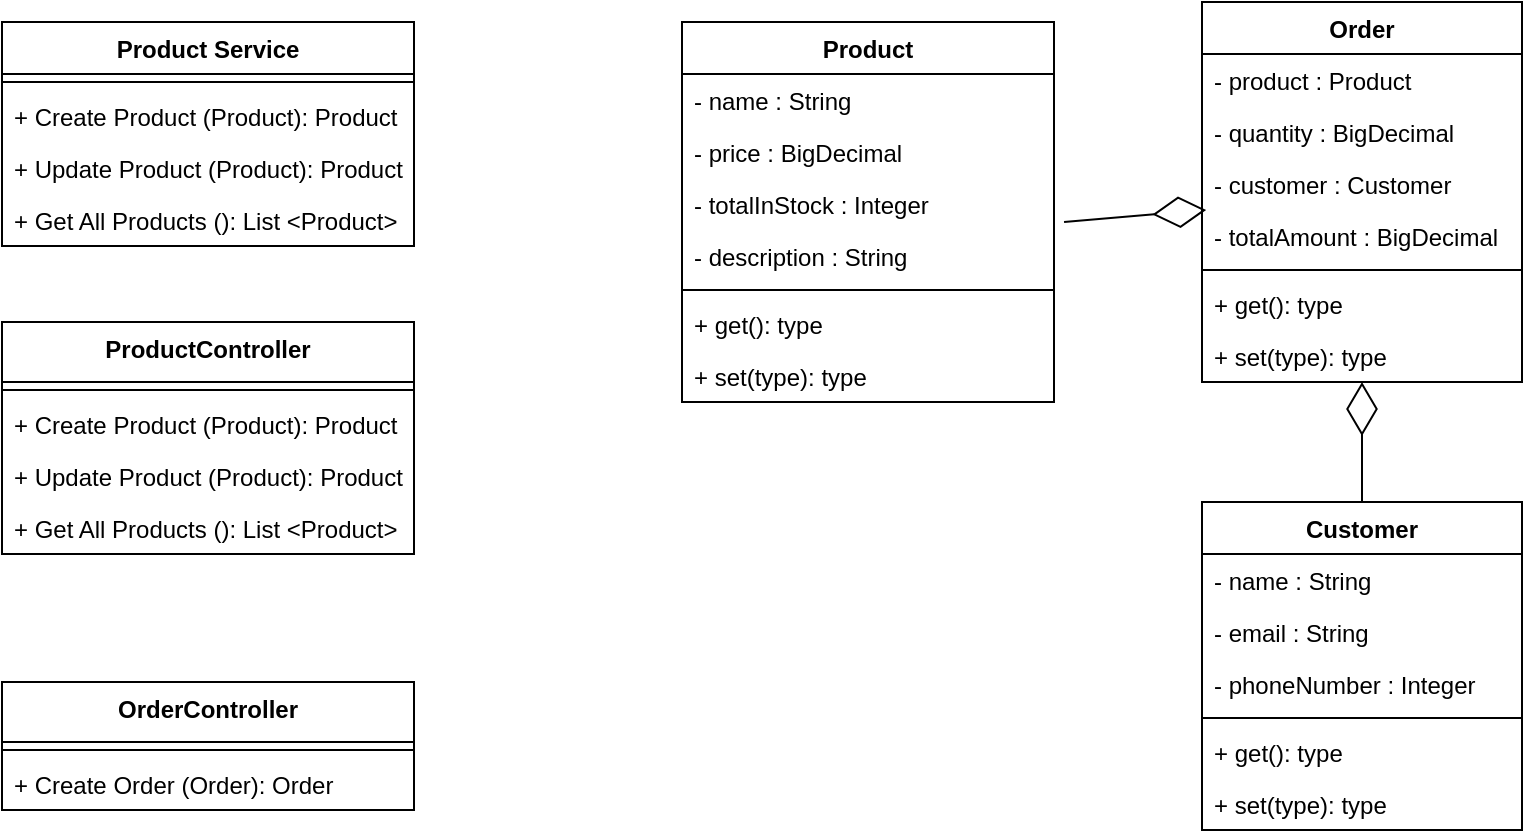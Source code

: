 <mxfile version="14.6.13" type="device"><diagram id="C5RBs43oDa-KdzZeNtuy" name="Page-1"><mxGraphModel dx="868" dy="481" grid="1" gridSize="10" guides="1" tooltips="1" connect="1" arrows="1" fold="1" page="1" pageScale="1" pageWidth="827" pageHeight="1169" math="0" shadow="0"><root><mxCell id="WIyWlLk6GJQsqaUBKTNV-0"/><mxCell id="WIyWlLk6GJQsqaUBKTNV-1" parent="WIyWlLk6GJQsqaUBKTNV-0"/><mxCell id="Z1Qkh2aSCmr5OJkdiduI-8" value="Product Service" style="swimlane;fontStyle=1;align=center;verticalAlign=top;childLayout=stackLayout;horizontal=1;startSize=26;horizontalStack=0;resizeParent=1;resizeParentMax=0;resizeLast=0;collapsible=1;marginBottom=0;" vertex="1" parent="WIyWlLk6GJQsqaUBKTNV-1"><mxGeometry x="20" y="90" width="206" height="112" as="geometry"/></mxCell><mxCell id="Z1Qkh2aSCmr5OJkdiduI-10" value="" style="line;strokeWidth=1;fillColor=none;align=left;verticalAlign=middle;spacingTop=-1;spacingLeft=3;spacingRight=3;rotatable=0;labelPosition=right;points=[];portConstraint=eastwest;" vertex="1" parent="Z1Qkh2aSCmr5OJkdiduI-8"><mxGeometry y="26" width="206" height="8" as="geometry"/></mxCell><mxCell id="Z1Qkh2aSCmr5OJkdiduI-11" value="+ Create Product (Product): Product" style="text;strokeColor=none;fillColor=none;align=left;verticalAlign=top;spacingLeft=4;spacingRight=4;overflow=hidden;rotatable=0;points=[[0,0.5],[1,0.5]];portConstraint=eastwest;" vertex="1" parent="Z1Qkh2aSCmr5OJkdiduI-8"><mxGeometry y="34" width="206" height="26" as="geometry"/></mxCell><mxCell id="Z1Qkh2aSCmr5OJkdiduI-12" value="+ Update Product (Product): Product" style="text;strokeColor=none;fillColor=none;align=left;verticalAlign=top;spacingLeft=4;spacingRight=4;overflow=hidden;rotatable=0;points=[[0,0.5],[1,0.5]];portConstraint=eastwest;" vertex="1" parent="Z1Qkh2aSCmr5OJkdiduI-8"><mxGeometry y="60" width="206" height="26" as="geometry"/></mxCell><mxCell id="Z1Qkh2aSCmr5OJkdiduI-13" value="+ Get All Products (): List &lt;Product&gt;" style="text;strokeColor=none;fillColor=none;align=left;verticalAlign=top;spacingLeft=4;spacingRight=4;overflow=hidden;rotatable=0;points=[[0,0.5],[1,0.5]];portConstraint=eastwest;" vertex="1" parent="Z1Qkh2aSCmr5OJkdiduI-8"><mxGeometry y="86" width="206" height="26" as="geometry"/></mxCell><mxCell id="Z1Qkh2aSCmr5OJkdiduI-18" value="Product" style="swimlane;fontStyle=1;align=center;verticalAlign=top;childLayout=stackLayout;horizontal=1;startSize=26;horizontalStack=0;resizeParent=1;resizeParentMax=0;resizeLast=0;collapsible=1;marginBottom=0;" vertex="1" parent="WIyWlLk6GJQsqaUBKTNV-1"><mxGeometry x="360" y="90" width="186" height="190" as="geometry"/></mxCell><mxCell id="Z1Qkh2aSCmr5OJkdiduI-19" value="- name : String" style="text;strokeColor=none;fillColor=none;align=left;verticalAlign=top;spacingLeft=4;spacingRight=4;overflow=hidden;rotatable=0;points=[[0,0.5],[1,0.5]];portConstraint=eastwest;" vertex="1" parent="Z1Qkh2aSCmr5OJkdiduI-18"><mxGeometry y="26" width="186" height="26" as="geometry"/></mxCell><mxCell id="Z1Qkh2aSCmr5OJkdiduI-22" value="- price : BigDecimal" style="text;strokeColor=none;fillColor=none;align=left;verticalAlign=top;spacingLeft=4;spacingRight=4;overflow=hidden;rotatable=0;points=[[0,0.5],[1,0.5]];portConstraint=eastwest;" vertex="1" parent="Z1Qkh2aSCmr5OJkdiduI-18"><mxGeometry y="52" width="186" height="26" as="geometry"/></mxCell><mxCell id="Z1Qkh2aSCmr5OJkdiduI-23" value="- totalInStock : Integer" style="text;strokeColor=none;fillColor=none;align=left;verticalAlign=top;spacingLeft=4;spacingRight=4;overflow=hidden;rotatable=0;points=[[0,0.5],[1,0.5]];portConstraint=eastwest;" vertex="1" parent="Z1Qkh2aSCmr5OJkdiduI-18"><mxGeometry y="78" width="186" height="26" as="geometry"/></mxCell><mxCell id="Z1Qkh2aSCmr5OJkdiduI-24" value="- description : String" style="text;strokeColor=none;fillColor=none;align=left;verticalAlign=top;spacingLeft=4;spacingRight=4;overflow=hidden;rotatable=0;points=[[0,0.5],[1,0.5]];portConstraint=eastwest;" vertex="1" parent="Z1Qkh2aSCmr5OJkdiduI-18"><mxGeometry y="104" width="186" height="26" as="geometry"/></mxCell><mxCell id="Z1Qkh2aSCmr5OJkdiduI-20" value="" style="line;strokeWidth=1;fillColor=none;align=left;verticalAlign=middle;spacingTop=-1;spacingLeft=3;spacingRight=3;rotatable=0;labelPosition=right;points=[];portConstraint=eastwest;" vertex="1" parent="Z1Qkh2aSCmr5OJkdiduI-18"><mxGeometry y="130" width="186" height="8" as="geometry"/></mxCell><mxCell id="Z1Qkh2aSCmr5OJkdiduI-21" value="+ get(): type" style="text;strokeColor=none;fillColor=none;align=left;verticalAlign=top;spacingLeft=4;spacingRight=4;overflow=hidden;rotatable=0;points=[[0,0.5],[1,0.5]];portConstraint=eastwest;" vertex="1" parent="Z1Qkh2aSCmr5OJkdiduI-18"><mxGeometry y="138" width="186" height="26" as="geometry"/></mxCell><mxCell id="Z1Qkh2aSCmr5OJkdiduI-25" value="+ set(type): type" style="text;strokeColor=none;fillColor=none;align=left;verticalAlign=top;spacingLeft=4;spacingRight=4;overflow=hidden;rotatable=0;points=[[0,0.5],[1,0.5]];portConstraint=eastwest;" vertex="1" parent="Z1Qkh2aSCmr5OJkdiduI-18"><mxGeometry y="164" width="186" height="26" as="geometry"/></mxCell><mxCell id="Z1Qkh2aSCmr5OJkdiduI-26" value="Order" style="swimlane;fontStyle=1;align=center;verticalAlign=top;childLayout=stackLayout;horizontal=1;startSize=26;horizontalStack=0;resizeParent=1;resizeParentMax=0;resizeLast=0;collapsible=1;marginBottom=0;" vertex="1" parent="WIyWlLk6GJQsqaUBKTNV-1"><mxGeometry x="620" y="80" width="160" height="190" as="geometry"/></mxCell><mxCell id="Z1Qkh2aSCmr5OJkdiduI-27" value="- product : Product" style="text;strokeColor=none;fillColor=none;align=left;verticalAlign=top;spacingLeft=4;spacingRight=4;overflow=hidden;rotatable=0;points=[[0,0.5],[1,0.5]];portConstraint=eastwest;" vertex="1" parent="Z1Qkh2aSCmr5OJkdiduI-26"><mxGeometry y="26" width="160" height="26" as="geometry"/></mxCell><mxCell id="Z1Qkh2aSCmr5OJkdiduI-28" value="- quantity : BigDecimal" style="text;strokeColor=none;fillColor=none;align=left;verticalAlign=top;spacingLeft=4;spacingRight=4;overflow=hidden;rotatable=0;points=[[0,0.5],[1,0.5]];portConstraint=eastwest;" vertex="1" parent="Z1Qkh2aSCmr5OJkdiduI-26"><mxGeometry y="52" width="160" height="26" as="geometry"/></mxCell><mxCell id="Z1Qkh2aSCmr5OJkdiduI-29" value="- customer : Customer" style="text;strokeColor=none;fillColor=none;align=left;verticalAlign=top;spacingLeft=4;spacingRight=4;overflow=hidden;rotatable=0;points=[[0,0.5],[1,0.5]];portConstraint=eastwest;" vertex="1" parent="Z1Qkh2aSCmr5OJkdiduI-26"><mxGeometry y="78" width="160" height="26" as="geometry"/></mxCell><mxCell id="Z1Qkh2aSCmr5OJkdiduI-30" value="- totalAmount : BigDecimal" style="text;strokeColor=none;fillColor=none;align=left;verticalAlign=top;spacingLeft=4;spacingRight=4;overflow=hidden;rotatable=0;points=[[0,0.5],[1,0.5]];portConstraint=eastwest;" vertex="1" parent="Z1Qkh2aSCmr5OJkdiduI-26"><mxGeometry y="104" width="160" height="26" as="geometry"/></mxCell><mxCell id="Z1Qkh2aSCmr5OJkdiduI-31" value="" style="line;strokeWidth=1;fillColor=none;align=left;verticalAlign=middle;spacingTop=-1;spacingLeft=3;spacingRight=3;rotatable=0;labelPosition=right;points=[];portConstraint=eastwest;" vertex="1" parent="Z1Qkh2aSCmr5OJkdiduI-26"><mxGeometry y="130" width="160" height="8" as="geometry"/></mxCell><mxCell id="Z1Qkh2aSCmr5OJkdiduI-32" value="+ get(): type" style="text;strokeColor=none;fillColor=none;align=left;verticalAlign=top;spacingLeft=4;spacingRight=4;overflow=hidden;rotatable=0;points=[[0,0.5],[1,0.5]];portConstraint=eastwest;" vertex="1" parent="Z1Qkh2aSCmr5OJkdiduI-26"><mxGeometry y="138" width="160" height="26" as="geometry"/></mxCell><mxCell id="Z1Qkh2aSCmr5OJkdiduI-33" value="+ set(type): type" style="text;strokeColor=none;fillColor=none;align=left;verticalAlign=top;spacingLeft=4;spacingRight=4;overflow=hidden;rotatable=0;points=[[0,0.5],[1,0.5]];portConstraint=eastwest;" vertex="1" parent="Z1Qkh2aSCmr5OJkdiduI-26"><mxGeometry y="164" width="160" height="26" as="geometry"/></mxCell><mxCell id="Z1Qkh2aSCmr5OJkdiduI-35" value="ProductController" style="swimlane;fontStyle=1;align=center;verticalAlign=top;childLayout=stackLayout;horizontal=1;startSize=30;horizontalStack=0;resizeParent=1;resizeParentMax=0;resizeLast=0;collapsible=1;marginBottom=0;" vertex="1" parent="WIyWlLk6GJQsqaUBKTNV-1"><mxGeometry x="20" y="240" width="206" height="116" as="geometry"/></mxCell><mxCell id="Z1Qkh2aSCmr5OJkdiduI-37" value="" style="line;strokeWidth=1;fillColor=none;align=left;verticalAlign=middle;spacingTop=-1;spacingLeft=3;spacingRight=3;rotatable=0;labelPosition=right;points=[];portConstraint=eastwest;" vertex="1" parent="Z1Qkh2aSCmr5OJkdiduI-35"><mxGeometry y="30" width="206" height="8" as="geometry"/></mxCell><mxCell id="Z1Qkh2aSCmr5OJkdiduI-38" value="+ Create Product (Product): Product" style="text;strokeColor=none;fillColor=none;align=left;verticalAlign=top;spacingLeft=4;spacingRight=4;overflow=hidden;rotatable=0;points=[[0,0.5],[1,0.5]];portConstraint=eastwest;" vertex="1" parent="Z1Qkh2aSCmr5OJkdiduI-35"><mxGeometry y="38" width="206" height="26" as="geometry"/></mxCell><mxCell id="Z1Qkh2aSCmr5OJkdiduI-39" value="+ Update Product (Product): Product" style="text;strokeColor=none;fillColor=none;align=left;verticalAlign=top;spacingLeft=4;spacingRight=4;overflow=hidden;rotatable=0;points=[[0,0.5],[1,0.5]];portConstraint=eastwest;" vertex="1" parent="Z1Qkh2aSCmr5OJkdiduI-35"><mxGeometry y="64" width="206" height="26" as="geometry"/></mxCell><mxCell id="Z1Qkh2aSCmr5OJkdiduI-40" value="+ Get All Products (): List &lt;Product&gt;" style="text;strokeColor=none;fillColor=none;align=left;verticalAlign=top;spacingLeft=4;spacingRight=4;overflow=hidden;rotatable=0;points=[[0,0.5],[1,0.5]];portConstraint=eastwest;" vertex="1" parent="Z1Qkh2aSCmr5OJkdiduI-35"><mxGeometry y="90" width="206" height="26" as="geometry"/></mxCell><mxCell id="Z1Qkh2aSCmr5OJkdiduI-42" value="OrderController" style="swimlane;fontStyle=1;align=center;verticalAlign=top;childLayout=stackLayout;horizontal=1;startSize=30;horizontalStack=0;resizeParent=1;resizeParentMax=0;resizeLast=0;collapsible=1;marginBottom=0;" vertex="1" parent="WIyWlLk6GJQsqaUBKTNV-1"><mxGeometry x="20" y="420" width="206" height="64" as="geometry"/></mxCell><mxCell id="Z1Qkh2aSCmr5OJkdiduI-44" value="" style="line;strokeWidth=1;fillColor=none;align=left;verticalAlign=middle;spacingTop=-1;spacingLeft=3;spacingRight=3;rotatable=0;labelPosition=right;points=[];portConstraint=eastwest;" vertex="1" parent="Z1Qkh2aSCmr5OJkdiduI-42"><mxGeometry y="30" width="206" height="8" as="geometry"/></mxCell><mxCell id="Z1Qkh2aSCmr5OJkdiduI-45" value="+ Create Order (Order): Order" style="text;strokeColor=none;fillColor=none;align=left;verticalAlign=top;spacingLeft=4;spacingRight=4;overflow=hidden;rotatable=0;points=[[0,0.5],[1,0.5]];portConstraint=eastwest;" vertex="1" parent="Z1Qkh2aSCmr5OJkdiduI-42"><mxGeometry y="38" width="206" height="26" as="geometry"/></mxCell><mxCell id="Z1Qkh2aSCmr5OJkdiduI-50" value="" style="endArrow=diamondThin;endFill=0;endSize=24;html=1;entryX=0.013;entryY=0;entryDx=0;entryDy=0;entryPerimeter=0;exitX=1.027;exitY=0.846;exitDx=0;exitDy=0;exitPerimeter=0;" edge="1" parent="WIyWlLk6GJQsqaUBKTNV-1" source="Z1Qkh2aSCmr5OJkdiduI-23" target="Z1Qkh2aSCmr5OJkdiduI-30"><mxGeometry width="160" relative="1" as="geometry"><mxPoint x="480" y="184" as="sourcePoint"/><mxPoint x="506" y="184.5" as="targetPoint"/></mxGeometry></mxCell><mxCell id="Z1Qkh2aSCmr5OJkdiduI-55" value="Customer" style="swimlane;fontStyle=1;align=center;verticalAlign=top;childLayout=stackLayout;horizontal=1;startSize=26;horizontalStack=0;resizeParent=1;resizeParentMax=0;resizeLast=0;collapsible=1;marginBottom=0;" vertex="1" parent="WIyWlLk6GJQsqaUBKTNV-1"><mxGeometry x="620" y="330" width="160" height="164" as="geometry"/></mxCell><mxCell id="Z1Qkh2aSCmr5OJkdiduI-56" value="- name : String" style="text;strokeColor=none;fillColor=none;align=left;verticalAlign=top;spacingLeft=4;spacingRight=4;overflow=hidden;rotatable=0;points=[[0,0.5],[1,0.5]];portConstraint=eastwest;" vertex="1" parent="Z1Qkh2aSCmr5OJkdiduI-55"><mxGeometry y="26" width="160" height="26" as="geometry"/></mxCell><mxCell id="Z1Qkh2aSCmr5OJkdiduI-57" value="- email : String" style="text;strokeColor=none;fillColor=none;align=left;verticalAlign=top;spacingLeft=4;spacingRight=4;overflow=hidden;rotatable=0;points=[[0,0.5],[1,0.5]];portConstraint=eastwest;" vertex="1" parent="Z1Qkh2aSCmr5OJkdiduI-55"><mxGeometry y="52" width="160" height="26" as="geometry"/></mxCell><mxCell id="Z1Qkh2aSCmr5OJkdiduI-59" value="- phoneNumber : Integer" style="text;strokeColor=none;fillColor=none;align=left;verticalAlign=top;spacingLeft=4;spacingRight=4;overflow=hidden;rotatable=0;points=[[0,0.5],[1,0.5]];portConstraint=eastwest;" vertex="1" parent="Z1Qkh2aSCmr5OJkdiduI-55"><mxGeometry y="78" width="160" height="26" as="geometry"/></mxCell><mxCell id="Z1Qkh2aSCmr5OJkdiduI-60" value="" style="line;strokeWidth=1;fillColor=none;align=left;verticalAlign=middle;spacingTop=-1;spacingLeft=3;spacingRight=3;rotatable=0;labelPosition=right;points=[];portConstraint=eastwest;" vertex="1" parent="Z1Qkh2aSCmr5OJkdiduI-55"><mxGeometry y="104" width="160" height="8" as="geometry"/></mxCell><mxCell id="Z1Qkh2aSCmr5OJkdiduI-61" value="+ get(): type" style="text;strokeColor=none;fillColor=none;align=left;verticalAlign=top;spacingLeft=4;spacingRight=4;overflow=hidden;rotatable=0;points=[[0,0.5],[1,0.5]];portConstraint=eastwest;" vertex="1" parent="Z1Qkh2aSCmr5OJkdiduI-55"><mxGeometry y="112" width="160" height="26" as="geometry"/></mxCell><mxCell id="Z1Qkh2aSCmr5OJkdiduI-62" value="+ set(type): type" style="text;strokeColor=none;fillColor=none;align=left;verticalAlign=top;spacingLeft=4;spacingRight=4;overflow=hidden;rotatable=0;points=[[0,0.5],[1,0.5]];portConstraint=eastwest;" vertex="1" parent="Z1Qkh2aSCmr5OJkdiduI-55"><mxGeometry y="138" width="160" height="26" as="geometry"/></mxCell><mxCell id="Z1Qkh2aSCmr5OJkdiduI-65" value="" style="endArrow=diamondThin;endFill=0;endSize=24;html=1;exitX=0.5;exitY=0;exitDx=0;exitDy=0;entryX=0.5;entryY=1;entryDx=0;entryDy=0;" edge="1" parent="WIyWlLk6GJQsqaUBKTNV-1" source="Z1Qkh2aSCmr5OJkdiduI-55" target="Z1Qkh2aSCmr5OJkdiduI-26"><mxGeometry width="160" relative="1" as="geometry"><mxPoint x="340" y="280" as="sourcePoint"/><mxPoint x="500" y="280" as="targetPoint"/><Array as="points"/></mxGeometry></mxCell></root></mxGraphModel></diagram></mxfile>